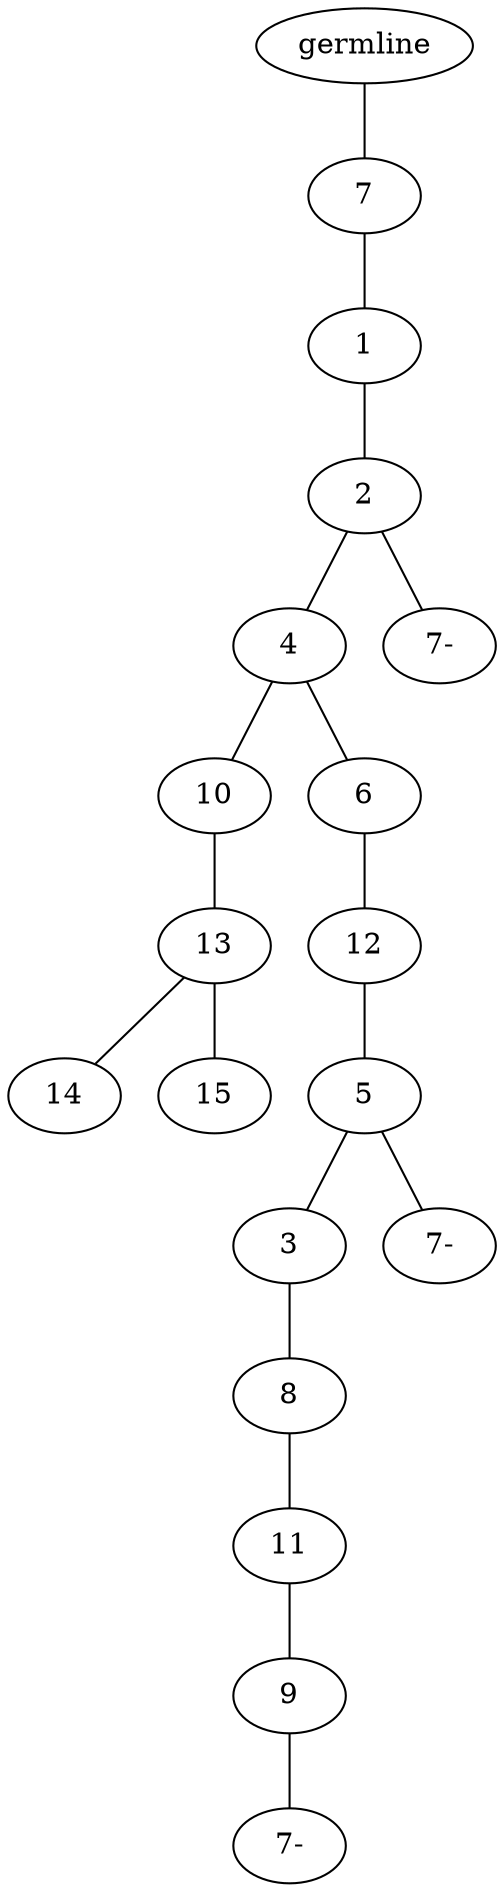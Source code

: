graph tree {
    "140511487046272" [label="germline"];
    "140511487136576" [label="7"];
    "140511487137584" [label="1"];
    "140511487138448" [label="2"];
    "140511487139168" [label="4"];
    "140511487139552" [label="10"];
    "140511487139408" [label="13"];
    "140511487066704" [label="14"];
    "140511486900928" [label="15"];
    "140511487138688" [label="6"];
    "140511487066368" [label="12"];
    "140511487067040" [label="5"];
    "140511487067328" [label="3"];
    "140511487067664" [label="8"];
    "140511487067952" [label="11"];
    "140511487068240" [label="9"];
    "140511487068528" [label="7-"];
    "140511487068192" [label="7-"];
    "140511487139648" [label="7-"];
    "140511487046272" -- "140511487136576";
    "140511487136576" -- "140511487137584";
    "140511487137584" -- "140511487138448";
    "140511487138448" -- "140511487139168";
    "140511487138448" -- "140511487139648";
    "140511487139168" -- "140511487139552";
    "140511487139168" -- "140511487138688";
    "140511487139552" -- "140511487139408";
    "140511487139408" -- "140511487066704";
    "140511487139408" -- "140511486900928";
    "140511487138688" -- "140511487066368";
    "140511487066368" -- "140511487067040";
    "140511487067040" -- "140511487067328";
    "140511487067040" -- "140511487068192";
    "140511487067328" -- "140511487067664";
    "140511487067664" -- "140511487067952";
    "140511487067952" -- "140511487068240";
    "140511487068240" -- "140511487068528";
}
